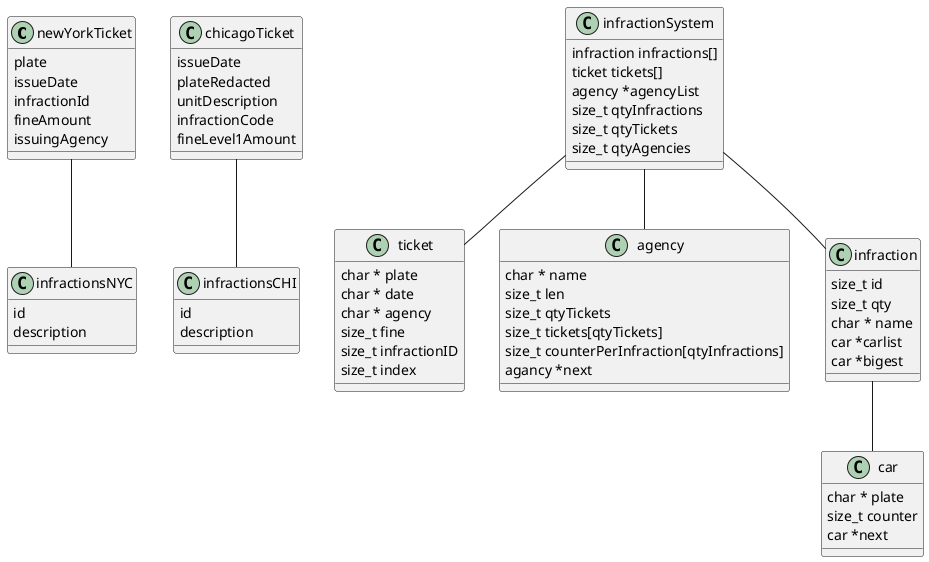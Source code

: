 @startuml

class newYorkTicket
{
    plate
    issueDate
    infractionId
    fineAmount
    issuingAgency
}

class infractionsNYC
{
    id
    description
}

class chicagoTicket
{
    issueDate
    plateRedacted
    unitDescription
    infractionCode
    fineLevel1Amount
}

class infractionsCHI
{
    id
    description
}

class ticket
{
    char * plate
    char * date
    char * agency
    size_t fine
    size_t infractionID
    size_t index
}

newYorkTicket -- infractionsNYC
chicagoTicket -- infractionsCHI

' Ideas
class car
{
    char * plate
    size_t counter
    car *next
}

class agency
{
    char * name
    size_t len
    'vector of positions for tickets in city
    size_t qtyTickets
    size_t tickets[qtyTickets]
    size_t counterPerInfraction[qtyInfractions]
    agancy *next
}

class infraction
{
    size_t id
    size_t qty
    char * name
    car *carlist
    car *bigest
}

class infractionSystem
{
    infraction infractions[]
    ticket tickets[]
    agency *agencyList
    size_t qtyInfractions
    size_t qtyTickets
    size_t qtyAgencies
}

infractionSystem -- agency
infractionSystem -- ticket
infractionSystem -- infraction
infraction -- car

@enduml